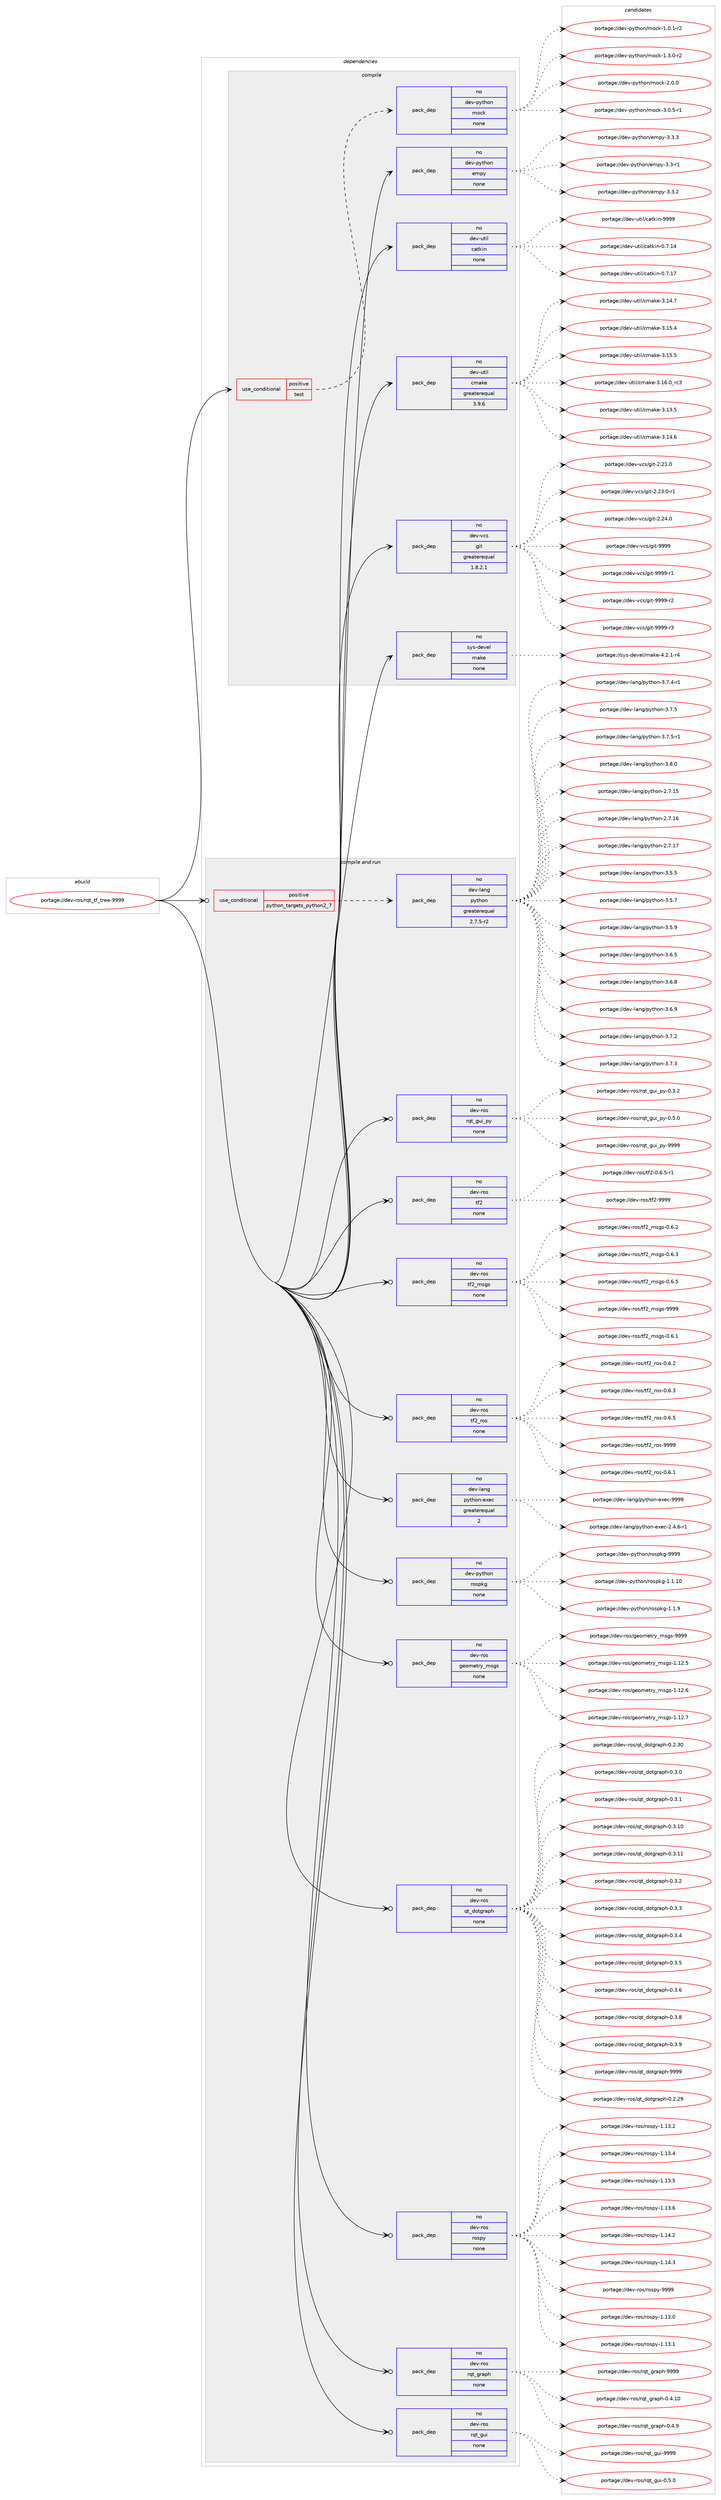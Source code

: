 digraph prolog {

# *************
# Graph options
# *************

newrank=true;
concentrate=true;
compound=true;
graph [rankdir=LR,fontname=Helvetica,fontsize=10,ranksep=1.5];#, ranksep=2.5, nodesep=0.2];
edge  [arrowhead=vee];
node  [fontname=Helvetica,fontsize=10];

# **********
# The ebuild
# **********

subgraph cluster_leftcol {
color=gray;
rank=same;
label=<<i>ebuild</i>>;
id [label="portage://dev-ros/rqt_tf_tree-9999", color=red, width=4, href="../dev-ros/rqt_tf_tree-9999.svg"];
}

# ****************
# The dependencies
# ****************

subgraph cluster_midcol {
color=gray;
label=<<i>dependencies</i>>;
subgraph cluster_compile {
fillcolor="#eeeeee";
style=filled;
label=<<i>compile</i>>;
subgraph cond44649 {
dependency201474 [label=<<TABLE BORDER="0" CELLBORDER="1" CELLSPACING="0" CELLPADDING="4"><TR><TD ROWSPAN="3" CELLPADDING="10">use_conditional</TD></TR><TR><TD>positive</TD></TR><TR><TD>test</TD></TR></TABLE>>, shape=none, color=red];
subgraph pack153397 {
dependency201475 [label=<<TABLE BORDER="0" CELLBORDER="1" CELLSPACING="0" CELLPADDING="4" WIDTH="220"><TR><TD ROWSPAN="6" CELLPADDING="30">pack_dep</TD></TR><TR><TD WIDTH="110">no</TD></TR><TR><TD>dev-python</TD></TR><TR><TD>mock</TD></TR><TR><TD>none</TD></TR><TR><TD></TD></TR></TABLE>>, shape=none, color=blue];
}
dependency201474:e -> dependency201475:w [weight=20,style="dashed",arrowhead="vee"];
}
id:e -> dependency201474:w [weight=20,style="solid",arrowhead="vee"];
subgraph pack153398 {
dependency201476 [label=<<TABLE BORDER="0" CELLBORDER="1" CELLSPACING="0" CELLPADDING="4" WIDTH="220"><TR><TD ROWSPAN="6" CELLPADDING="30">pack_dep</TD></TR><TR><TD WIDTH="110">no</TD></TR><TR><TD>dev-python</TD></TR><TR><TD>empy</TD></TR><TR><TD>none</TD></TR><TR><TD></TD></TR></TABLE>>, shape=none, color=blue];
}
id:e -> dependency201476:w [weight=20,style="solid",arrowhead="vee"];
subgraph pack153399 {
dependency201477 [label=<<TABLE BORDER="0" CELLBORDER="1" CELLSPACING="0" CELLPADDING="4" WIDTH="220"><TR><TD ROWSPAN="6" CELLPADDING="30">pack_dep</TD></TR><TR><TD WIDTH="110">no</TD></TR><TR><TD>dev-util</TD></TR><TR><TD>catkin</TD></TR><TR><TD>none</TD></TR><TR><TD></TD></TR></TABLE>>, shape=none, color=blue];
}
id:e -> dependency201477:w [weight=20,style="solid",arrowhead="vee"];
subgraph pack153400 {
dependency201478 [label=<<TABLE BORDER="0" CELLBORDER="1" CELLSPACING="0" CELLPADDING="4" WIDTH="220"><TR><TD ROWSPAN="6" CELLPADDING="30">pack_dep</TD></TR><TR><TD WIDTH="110">no</TD></TR><TR><TD>dev-util</TD></TR><TR><TD>cmake</TD></TR><TR><TD>greaterequal</TD></TR><TR><TD>3.9.6</TD></TR></TABLE>>, shape=none, color=blue];
}
id:e -> dependency201478:w [weight=20,style="solid",arrowhead="vee"];
subgraph pack153401 {
dependency201479 [label=<<TABLE BORDER="0" CELLBORDER="1" CELLSPACING="0" CELLPADDING="4" WIDTH="220"><TR><TD ROWSPAN="6" CELLPADDING="30">pack_dep</TD></TR><TR><TD WIDTH="110">no</TD></TR><TR><TD>dev-vcs</TD></TR><TR><TD>git</TD></TR><TR><TD>greaterequal</TD></TR><TR><TD>1.8.2.1</TD></TR></TABLE>>, shape=none, color=blue];
}
id:e -> dependency201479:w [weight=20,style="solid",arrowhead="vee"];
subgraph pack153402 {
dependency201480 [label=<<TABLE BORDER="0" CELLBORDER="1" CELLSPACING="0" CELLPADDING="4" WIDTH="220"><TR><TD ROWSPAN="6" CELLPADDING="30">pack_dep</TD></TR><TR><TD WIDTH="110">no</TD></TR><TR><TD>sys-devel</TD></TR><TR><TD>make</TD></TR><TR><TD>none</TD></TR><TR><TD></TD></TR></TABLE>>, shape=none, color=blue];
}
id:e -> dependency201480:w [weight=20,style="solid",arrowhead="vee"];
}
subgraph cluster_compileandrun {
fillcolor="#eeeeee";
style=filled;
label=<<i>compile and run</i>>;
subgraph cond44650 {
dependency201481 [label=<<TABLE BORDER="0" CELLBORDER="1" CELLSPACING="0" CELLPADDING="4"><TR><TD ROWSPAN="3" CELLPADDING="10">use_conditional</TD></TR><TR><TD>positive</TD></TR><TR><TD>python_targets_python2_7</TD></TR></TABLE>>, shape=none, color=red];
subgraph pack153403 {
dependency201482 [label=<<TABLE BORDER="0" CELLBORDER="1" CELLSPACING="0" CELLPADDING="4" WIDTH="220"><TR><TD ROWSPAN="6" CELLPADDING="30">pack_dep</TD></TR><TR><TD WIDTH="110">no</TD></TR><TR><TD>dev-lang</TD></TR><TR><TD>python</TD></TR><TR><TD>greaterequal</TD></TR><TR><TD>2.7.5-r2</TD></TR></TABLE>>, shape=none, color=blue];
}
dependency201481:e -> dependency201482:w [weight=20,style="dashed",arrowhead="vee"];
}
id:e -> dependency201481:w [weight=20,style="solid",arrowhead="odotvee"];
subgraph pack153404 {
dependency201483 [label=<<TABLE BORDER="0" CELLBORDER="1" CELLSPACING="0" CELLPADDING="4" WIDTH="220"><TR><TD ROWSPAN="6" CELLPADDING="30">pack_dep</TD></TR><TR><TD WIDTH="110">no</TD></TR><TR><TD>dev-lang</TD></TR><TR><TD>python-exec</TD></TR><TR><TD>greaterequal</TD></TR><TR><TD>2</TD></TR></TABLE>>, shape=none, color=blue];
}
id:e -> dependency201483:w [weight=20,style="solid",arrowhead="odotvee"];
subgraph pack153405 {
dependency201484 [label=<<TABLE BORDER="0" CELLBORDER="1" CELLSPACING="0" CELLPADDING="4" WIDTH="220"><TR><TD ROWSPAN="6" CELLPADDING="30">pack_dep</TD></TR><TR><TD WIDTH="110">no</TD></TR><TR><TD>dev-python</TD></TR><TR><TD>rospkg</TD></TR><TR><TD>none</TD></TR><TR><TD></TD></TR></TABLE>>, shape=none, color=blue];
}
id:e -> dependency201484:w [weight=20,style="solid",arrowhead="odotvee"];
subgraph pack153406 {
dependency201485 [label=<<TABLE BORDER="0" CELLBORDER="1" CELLSPACING="0" CELLPADDING="4" WIDTH="220"><TR><TD ROWSPAN="6" CELLPADDING="30">pack_dep</TD></TR><TR><TD WIDTH="110">no</TD></TR><TR><TD>dev-ros</TD></TR><TR><TD>geometry_msgs</TD></TR><TR><TD>none</TD></TR><TR><TD></TD></TR></TABLE>>, shape=none, color=blue];
}
id:e -> dependency201485:w [weight=20,style="solid",arrowhead="odotvee"];
subgraph pack153407 {
dependency201486 [label=<<TABLE BORDER="0" CELLBORDER="1" CELLSPACING="0" CELLPADDING="4" WIDTH="220"><TR><TD ROWSPAN="6" CELLPADDING="30">pack_dep</TD></TR><TR><TD WIDTH="110">no</TD></TR><TR><TD>dev-ros</TD></TR><TR><TD>qt_dotgraph</TD></TR><TR><TD>none</TD></TR><TR><TD></TD></TR></TABLE>>, shape=none, color=blue];
}
id:e -> dependency201486:w [weight=20,style="solid",arrowhead="odotvee"];
subgraph pack153408 {
dependency201487 [label=<<TABLE BORDER="0" CELLBORDER="1" CELLSPACING="0" CELLPADDING="4" WIDTH="220"><TR><TD ROWSPAN="6" CELLPADDING="30">pack_dep</TD></TR><TR><TD WIDTH="110">no</TD></TR><TR><TD>dev-ros</TD></TR><TR><TD>rospy</TD></TR><TR><TD>none</TD></TR><TR><TD></TD></TR></TABLE>>, shape=none, color=blue];
}
id:e -> dependency201487:w [weight=20,style="solid",arrowhead="odotvee"];
subgraph pack153409 {
dependency201488 [label=<<TABLE BORDER="0" CELLBORDER="1" CELLSPACING="0" CELLPADDING="4" WIDTH="220"><TR><TD ROWSPAN="6" CELLPADDING="30">pack_dep</TD></TR><TR><TD WIDTH="110">no</TD></TR><TR><TD>dev-ros</TD></TR><TR><TD>rqt_graph</TD></TR><TR><TD>none</TD></TR><TR><TD></TD></TR></TABLE>>, shape=none, color=blue];
}
id:e -> dependency201488:w [weight=20,style="solid",arrowhead="odotvee"];
subgraph pack153410 {
dependency201489 [label=<<TABLE BORDER="0" CELLBORDER="1" CELLSPACING="0" CELLPADDING="4" WIDTH="220"><TR><TD ROWSPAN="6" CELLPADDING="30">pack_dep</TD></TR><TR><TD WIDTH="110">no</TD></TR><TR><TD>dev-ros</TD></TR><TR><TD>rqt_gui</TD></TR><TR><TD>none</TD></TR><TR><TD></TD></TR></TABLE>>, shape=none, color=blue];
}
id:e -> dependency201489:w [weight=20,style="solid",arrowhead="odotvee"];
subgraph pack153411 {
dependency201490 [label=<<TABLE BORDER="0" CELLBORDER="1" CELLSPACING="0" CELLPADDING="4" WIDTH="220"><TR><TD ROWSPAN="6" CELLPADDING="30">pack_dep</TD></TR><TR><TD WIDTH="110">no</TD></TR><TR><TD>dev-ros</TD></TR><TR><TD>rqt_gui_py</TD></TR><TR><TD>none</TD></TR><TR><TD></TD></TR></TABLE>>, shape=none, color=blue];
}
id:e -> dependency201490:w [weight=20,style="solid",arrowhead="odotvee"];
subgraph pack153412 {
dependency201491 [label=<<TABLE BORDER="0" CELLBORDER="1" CELLSPACING="0" CELLPADDING="4" WIDTH="220"><TR><TD ROWSPAN="6" CELLPADDING="30">pack_dep</TD></TR><TR><TD WIDTH="110">no</TD></TR><TR><TD>dev-ros</TD></TR><TR><TD>tf2</TD></TR><TR><TD>none</TD></TR><TR><TD></TD></TR></TABLE>>, shape=none, color=blue];
}
id:e -> dependency201491:w [weight=20,style="solid",arrowhead="odotvee"];
subgraph pack153413 {
dependency201492 [label=<<TABLE BORDER="0" CELLBORDER="1" CELLSPACING="0" CELLPADDING="4" WIDTH="220"><TR><TD ROWSPAN="6" CELLPADDING="30">pack_dep</TD></TR><TR><TD WIDTH="110">no</TD></TR><TR><TD>dev-ros</TD></TR><TR><TD>tf2_msgs</TD></TR><TR><TD>none</TD></TR><TR><TD></TD></TR></TABLE>>, shape=none, color=blue];
}
id:e -> dependency201492:w [weight=20,style="solid",arrowhead="odotvee"];
subgraph pack153414 {
dependency201493 [label=<<TABLE BORDER="0" CELLBORDER="1" CELLSPACING="0" CELLPADDING="4" WIDTH="220"><TR><TD ROWSPAN="6" CELLPADDING="30">pack_dep</TD></TR><TR><TD WIDTH="110">no</TD></TR><TR><TD>dev-ros</TD></TR><TR><TD>tf2_ros</TD></TR><TR><TD>none</TD></TR><TR><TD></TD></TR></TABLE>>, shape=none, color=blue];
}
id:e -> dependency201493:w [weight=20,style="solid",arrowhead="odotvee"];
}
subgraph cluster_run {
fillcolor="#eeeeee";
style=filled;
label=<<i>run</i>>;
}
}

# **************
# The candidates
# **************

subgraph cluster_choices {
rank=same;
color=gray;
label=<<i>candidates</i>>;

subgraph choice153397 {
color=black;
nodesep=1;
choiceportage1001011184511212111610411111047109111991074549464846494511450 [label="portage://dev-python/mock-1.0.1-r2", color=red, width=4,href="../dev-python/mock-1.0.1-r2.svg"];
choiceportage1001011184511212111610411111047109111991074549465146484511450 [label="portage://dev-python/mock-1.3.0-r2", color=red, width=4,href="../dev-python/mock-1.3.0-r2.svg"];
choiceportage100101118451121211161041111104710911199107455046484648 [label="portage://dev-python/mock-2.0.0", color=red, width=4,href="../dev-python/mock-2.0.0.svg"];
choiceportage1001011184511212111610411111047109111991074551464846534511449 [label="portage://dev-python/mock-3.0.5-r1", color=red, width=4,href="../dev-python/mock-3.0.5-r1.svg"];
dependency201475:e -> choiceportage1001011184511212111610411111047109111991074549464846494511450:w [style=dotted,weight="100"];
dependency201475:e -> choiceportage1001011184511212111610411111047109111991074549465146484511450:w [style=dotted,weight="100"];
dependency201475:e -> choiceportage100101118451121211161041111104710911199107455046484648:w [style=dotted,weight="100"];
dependency201475:e -> choiceportage1001011184511212111610411111047109111991074551464846534511449:w [style=dotted,weight="100"];
}
subgraph choice153398 {
color=black;
nodesep=1;
choiceportage1001011184511212111610411111047101109112121455146514511449 [label="portage://dev-python/empy-3.3-r1", color=red, width=4,href="../dev-python/empy-3.3-r1.svg"];
choiceportage1001011184511212111610411111047101109112121455146514650 [label="portage://dev-python/empy-3.3.2", color=red, width=4,href="../dev-python/empy-3.3.2.svg"];
choiceportage1001011184511212111610411111047101109112121455146514651 [label="portage://dev-python/empy-3.3.3", color=red, width=4,href="../dev-python/empy-3.3.3.svg"];
dependency201476:e -> choiceportage1001011184511212111610411111047101109112121455146514511449:w [style=dotted,weight="100"];
dependency201476:e -> choiceportage1001011184511212111610411111047101109112121455146514650:w [style=dotted,weight="100"];
dependency201476:e -> choiceportage1001011184511212111610411111047101109112121455146514651:w [style=dotted,weight="100"];
}
subgraph choice153399 {
color=black;
nodesep=1;
choiceportage1001011184511711610510847999711610710511045484655464952 [label="portage://dev-util/catkin-0.7.14", color=red, width=4,href="../dev-util/catkin-0.7.14.svg"];
choiceportage1001011184511711610510847999711610710511045484655464955 [label="portage://dev-util/catkin-0.7.17", color=red, width=4,href="../dev-util/catkin-0.7.17.svg"];
choiceportage100101118451171161051084799971161071051104557575757 [label="portage://dev-util/catkin-9999", color=red, width=4,href="../dev-util/catkin-9999.svg"];
dependency201477:e -> choiceportage1001011184511711610510847999711610710511045484655464952:w [style=dotted,weight="100"];
dependency201477:e -> choiceportage1001011184511711610510847999711610710511045484655464955:w [style=dotted,weight="100"];
dependency201477:e -> choiceportage100101118451171161051084799971161071051104557575757:w [style=dotted,weight="100"];
}
subgraph choice153400 {
color=black;
nodesep=1;
choiceportage1001011184511711610510847991099710710145514649514653 [label="portage://dev-util/cmake-3.13.5", color=red, width=4,href="../dev-util/cmake-3.13.5.svg"];
choiceportage1001011184511711610510847991099710710145514649524654 [label="portage://dev-util/cmake-3.14.6", color=red, width=4,href="../dev-util/cmake-3.14.6.svg"];
choiceportage1001011184511711610510847991099710710145514649524655 [label="portage://dev-util/cmake-3.14.7", color=red, width=4,href="../dev-util/cmake-3.14.7.svg"];
choiceportage1001011184511711610510847991099710710145514649534652 [label="portage://dev-util/cmake-3.15.4", color=red, width=4,href="../dev-util/cmake-3.15.4.svg"];
choiceportage1001011184511711610510847991099710710145514649534653 [label="portage://dev-util/cmake-3.15.5", color=red, width=4,href="../dev-util/cmake-3.15.5.svg"];
choiceportage1001011184511711610510847991099710710145514649544648951149951 [label="portage://dev-util/cmake-3.16.0_rc3", color=red, width=4,href="../dev-util/cmake-3.16.0_rc3.svg"];
dependency201478:e -> choiceportage1001011184511711610510847991099710710145514649514653:w [style=dotted,weight="100"];
dependency201478:e -> choiceportage1001011184511711610510847991099710710145514649524654:w [style=dotted,weight="100"];
dependency201478:e -> choiceportage1001011184511711610510847991099710710145514649524655:w [style=dotted,weight="100"];
dependency201478:e -> choiceportage1001011184511711610510847991099710710145514649534652:w [style=dotted,weight="100"];
dependency201478:e -> choiceportage1001011184511711610510847991099710710145514649534653:w [style=dotted,weight="100"];
dependency201478:e -> choiceportage1001011184511711610510847991099710710145514649544648951149951:w [style=dotted,weight="100"];
}
subgraph choice153401 {
color=black;
nodesep=1;
choiceportage10010111845118991154710310511645504650494648 [label="portage://dev-vcs/git-2.21.0", color=red, width=4,href="../dev-vcs/git-2.21.0.svg"];
choiceportage100101118451189911547103105116455046505146484511449 [label="portage://dev-vcs/git-2.23.0-r1", color=red, width=4,href="../dev-vcs/git-2.23.0-r1.svg"];
choiceportage10010111845118991154710310511645504650524648 [label="portage://dev-vcs/git-2.24.0", color=red, width=4,href="../dev-vcs/git-2.24.0.svg"];
choiceportage1001011184511899115471031051164557575757 [label="portage://dev-vcs/git-9999", color=red, width=4,href="../dev-vcs/git-9999.svg"];
choiceportage10010111845118991154710310511645575757574511449 [label="portage://dev-vcs/git-9999-r1", color=red, width=4,href="../dev-vcs/git-9999-r1.svg"];
choiceportage10010111845118991154710310511645575757574511450 [label="portage://dev-vcs/git-9999-r2", color=red, width=4,href="../dev-vcs/git-9999-r2.svg"];
choiceportage10010111845118991154710310511645575757574511451 [label="portage://dev-vcs/git-9999-r3", color=red, width=4,href="../dev-vcs/git-9999-r3.svg"];
dependency201479:e -> choiceportage10010111845118991154710310511645504650494648:w [style=dotted,weight="100"];
dependency201479:e -> choiceportage100101118451189911547103105116455046505146484511449:w [style=dotted,weight="100"];
dependency201479:e -> choiceportage10010111845118991154710310511645504650524648:w [style=dotted,weight="100"];
dependency201479:e -> choiceportage1001011184511899115471031051164557575757:w [style=dotted,weight="100"];
dependency201479:e -> choiceportage10010111845118991154710310511645575757574511449:w [style=dotted,weight="100"];
dependency201479:e -> choiceportage10010111845118991154710310511645575757574511450:w [style=dotted,weight="100"];
dependency201479:e -> choiceportage10010111845118991154710310511645575757574511451:w [style=dotted,weight="100"];
}
subgraph choice153402 {
color=black;
nodesep=1;
choiceportage1151211154510010111810110847109971071014552465046494511452 [label="portage://sys-devel/make-4.2.1-r4", color=red, width=4,href="../sys-devel/make-4.2.1-r4.svg"];
dependency201480:e -> choiceportage1151211154510010111810110847109971071014552465046494511452:w [style=dotted,weight="100"];
}
subgraph choice153403 {
color=black;
nodesep=1;
choiceportage10010111845108971101034711212111610411111045504655464953 [label="portage://dev-lang/python-2.7.15", color=red, width=4,href="../dev-lang/python-2.7.15.svg"];
choiceportage10010111845108971101034711212111610411111045504655464954 [label="portage://dev-lang/python-2.7.16", color=red, width=4,href="../dev-lang/python-2.7.16.svg"];
choiceportage10010111845108971101034711212111610411111045504655464955 [label="portage://dev-lang/python-2.7.17", color=red, width=4,href="../dev-lang/python-2.7.17.svg"];
choiceportage100101118451089711010347112121116104111110455146534653 [label="portage://dev-lang/python-3.5.5", color=red, width=4,href="../dev-lang/python-3.5.5.svg"];
choiceportage100101118451089711010347112121116104111110455146534655 [label="portage://dev-lang/python-3.5.7", color=red, width=4,href="../dev-lang/python-3.5.7.svg"];
choiceportage100101118451089711010347112121116104111110455146534657 [label="portage://dev-lang/python-3.5.9", color=red, width=4,href="../dev-lang/python-3.5.9.svg"];
choiceportage100101118451089711010347112121116104111110455146544653 [label="portage://dev-lang/python-3.6.5", color=red, width=4,href="../dev-lang/python-3.6.5.svg"];
choiceportage100101118451089711010347112121116104111110455146544656 [label="portage://dev-lang/python-3.6.8", color=red, width=4,href="../dev-lang/python-3.6.8.svg"];
choiceportage100101118451089711010347112121116104111110455146544657 [label="portage://dev-lang/python-3.6.9", color=red, width=4,href="../dev-lang/python-3.6.9.svg"];
choiceportage100101118451089711010347112121116104111110455146554650 [label="portage://dev-lang/python-3.7.2", color=red, width=4,href="../dev-lang/python-3.7.2.svg"];
choiceportage100101118451089711010347112121116104111110455146554651 [label="portage://dev-lang/python-3.7.3", color=red, width=4,href="../dev-lang/python-3.7.3.svg"];
choiceportage1001011184510897110103471121211161041111104551465546524511449 [label="portage://dev-lang/python-3.7.4-r1", color=red, width=4,href="../dev-lang/python-3.7.4-r1.svg"];
choiceportage100101118451089711010347112121116104111110455146554653 [label="portage://dev-lang/python-3.7.5", color=red, width=4,href="../dev-lang/python-3.7.5.svg"];
choiceportage1001011184510897110103471121211161041111104551465546534511449 [label="portage://dev-lang/python-3.7.5-r1", color=red, width=4,href="../dev-lang/python-3.7.5-r1.svg"];
choiceportage100101118451089711010347112121116104111110455146564648 [label="portage://dev-lang/python-3.8.0", color=red, width=4,href="../dev-lang/python-3.8.0.svg"];
dependency201482:e -> choiceportage10010111845108971101034711212111610411111045504655464953:w [style=dotted,weight="100"];
dependency201482:e -> choiceportage10010111845108971101034711212111610411111045504655464954:w [style=dotted,weight="100"];
dependency201482:e -> choiceportage10010111845108971101034711212111610411111045504655464955:w [style=dotted,weight="100"];
dependency201482:e -> choiceportage100101118451089711010347112121116104111110455146534653:w [style=dotted,weight="100"];
dependency201482:e -> choiceportage100101118451089711010347112121116104111110455146534655:w [style=dotted,weight="100"];
dependency201482:e -> choiceportage100101118451089711010347112121116104111110455146534657:w [style=dotted,weight="100"];
dependency201482:e -> choiceportage100101118451089711010347112121116104111110455146544653:w [style=dotted,weight="100"];
dependency201482:e -> choiceportage100101118451089711010347112121116104111110455146544656:w [style=dotted,weight="100"];
dependency201482:e -> choiceportage100101118451089711010347112121116104111110455146544657:w [style=dotted,weight="100"];
dependency201482:e -> choiceportage100101118451089711010347112121116104111110455146554650:w [style=dotted,weight="100"];
dependency201482:e -> choiceportage100101118451089711010347112121116104111110455146554651:w [style=dotted,weight="100"];
dependency201482:e -> choiceportage1001011184510897110103471121211161041111104551465546524511449:w [style=dotted,weight="100"];
dependency201482:e -> choiceportage100101118451089711010347112121116104111110455146554653:w [style=dotted,weight="100"];
dependency201482:e -> choiceportage1001011184510897110103471121211161041111104551465546534511449:w [style=dotted,weight="100"];
dependency201482:e -> choiceportage100101118451089711010347112121116104111110455146564648:w [style=dotted,weight="100"];
}
subgraph choice153404 {
color=black;
nodesep=1;
choiceportage10010111845108971101034711212111610411111045101120101994550465246544511449 [label="portage://dev-lang/python-exec-2.4.6-r1", color=red, width=4,href="../dev-lang/python-exec-2.4.6-r1.svg"];
choiceportage10010111845108971101034711212111610411111045101120101994557575757 [label="portage://dev-lang/python-exec-9999", color=red, width=4,href="../dev-lang/python-exec-9999.svg"];
dependency201483:e -> choiceportage10010111845108971101034711212111610411111045101120101994550465246544511449:w [style=dotted,weight="100"];
dependency201483:e -> choiceportage10010111845108971101034711212111610411111045101120101994557575757:w [style=dotted,weight="100"];
}
subgraph choice153405 {
color=black;
nodesep=1;
choiceportage100101118451121211161041111104711411111511210710345494649464948 [label="portage://dev-python/rospkg-1.1.10", color=red, width=4,href="../dev-python/rospkg-1.1.10.svg"];
choiceportage1001011184511212111610411111047114111115112107103454946494657 [label="portage://dev-python/rospkg-1.1.9", color=red, width=4,href="../dev-python/rospkg-1.1.9.svg"];
choiceportage10010111845112121116104111110471141111151121071034557575757 [label="portage://dev-python/rospkg-9999", color=red, width=4,href="../dev-python/rospkg-9999.svg"];
dependency201484:e -> choiceportage100101118451121211161041111104711411111511210710345494649464948:w [style=dotted,weight="100"];
dependency201484:e -> choiceportage1001011184511212111610411111047114111115112107103454946494657:w [style=dotted,weight="100"];
dependency201484:e -> choiceportage10010111845112121116104111110471141111151121071034557575757:w [style=dotted,weight="100"];
}
subgraph choice153406 {
color=black;
nodesep=1;
choiceportage10010111845114111115471031011111091011161141219510911510311545494649504653 [label="portage://dev-ros/geometry_msgs-1.12.5", color=red, width=4,href="../dev-ros/geometry_msgs-1.12.5.svg"];
choiceportage10010111845114111115471031011111091011161141219510911510311545494649504654 [label="portage://dev-ros/geometry_msgs-1.12.6", color=red, width=4,href="../dev-ros/geometry_msgs-1.12.6.svg"];
choiceportage10010111845114111115471031011111091011161141219510911510311545494649504655 [label="portage://dev-ros/geometry_msgs-1.12.7", color=red, width=4,href="../dev-ros/geometry_msgs-1.12.7.svg"];
choiceportage1001011184511411111547103101111109101116114121951091151031154557575757 [label="portage://dev-ros/geometry_msgs-9999", color=red, width=4,href="../dev-ros/geometry_msgs-9999.svg"];
dependency201485:e -> choiceportage10010111845114111115471031011111091011161141219510911510311545494649504653:w [style=dotted,weight="100"];
dependency201485:e -> choiceportage10010111845114111115471031011111091011161141219510911510311545494649504654:w [style=dotted,weight="100"];
dependency201485:e -> choiceportage10010111845114111115471031011111091011161141219510911510311545494649504655:w [style=dotted,weight="100"];
dependency201485:e -> choiceportage1001011184511411111547103101111109101116114121951091151031154557575757:w [style=dotted,weight="100"];
}
subgraph choice153407 {
color=black;
nodesep=1;
choiceportage1001011184511411111547113116951001111161031149711210445484650465057 [label="portage://dev-ros/qt_dotgraph-0.2.29", color=red, width=4,href="../dev-ros/qt_dotgraph-0.2.29.svg"];
choiceportage1001011184511411111547113116951001111161031149711210445484650465148 [label="portage://dev-ros/qt_dotgraph-0.2.30", color=red, width=4,href="../dev-ros/qt_dotgraph-0.2.30.svg"];
choiceportage10010111845114111115471131169510011111610311497112104454846514648 [label="portage://dev-ros/qt_dotgraph-0.3.0", color=red, width=4,href="../dev-ros/qt_dotgraph-0.3.0.svg"];
choiceportage10010111845114111115471131169510011111610311497112104454846514649 [label="portage://dev-ros/qt_dotgraph-0.3.1", color=red, width=4,href="../dev-ros/qt_dotgraph-0.3.1.svg"];
choiceportage1001011184511411111547113116951001111161031149711210445484651464948 [label="portage://dev-ros/qt_dotgraph-0.3.10", color=red, width=4,href="../dev-ros/qt_dotgraph-0.3.10.svg"];
choiceportage1001011184511411111547113116951001111161031149711210445484651464949 [label="portage://dev-ros/qt_dotgraph-0.3.11", color=red, width=4,href="../dev-ros/qt_dotgraph-0.3.11.svg"];
choiceportage10010111845114111115471131169510011111610311497112104454846514650 [label="portage://dev-ros/qt_dotgraph-0.3.2", color=red, width=4,href="../dev-ros/qt_dotgraph-0.3.2.svg"];
choiceportage10010111845114111115471131169510011111610311497112104454846514651 [label="portage://dev-ros/qt_dotgraph-0.3.3", color=red, width=4,href="../dev-ros/qt_dotgraph-0.3.3.svg"];
choiceportage10010111845114111115471131169510011111610311497112104454846514652 [label="portage://dev-ros/qt_dotgraph-0.3.4", color=red, width=4,href="../dev-ros/qt_dotgraph-0.3.4.svg"];
choiceportage10010111845114111115471131169510011111610311497112104454846514653 [label="portage://dev-ros/qt_dotgraph-0.3.5", color=red, width=4,href="../dev-ros/qt_dotgraph-0.3.5.svg"];
choiceportage10010111845114111115471131169510011111610311497112104454846514654 [label="portage://dev-ros/qt_dotgraph-0.3.6", color=red, width=4,href="../dev-ros/qt_dotgraph-0.3.6.svg"];
choiceportage10010111845114111115471131169510011111610311497112104454846514656 [label="portage://dev-ros/qt_dotgraph-0.3.8", color=red, width=4,href="../dev-ros/qt_dotgraph-0.3.8.svg"];
choiceportage10010111845114111115471131169510011111610311497112104454846514657 [label="portage://dev-ros/qt_dotgraph-0.3.9", color=red, width=4,href="../dev-ros/qt_dotgraph-0.3.9.svg"];
choiceportage100101118451141111154711311695100111116103114971121044557575757 [label="portage://dev-ros/qt_dotgraph-9999", color=red, width=4,href="../dev-ros/qt_dotgraph-9999.svg"];
dependency201486:e -> choiceportage1001011184511411111547113116951001111161031149711210445484650465057:w [style=dotted,weight="100"];
dependency201486:e -> choiceportage1001011184511411111547113116951001111161031149711210445484650465148:w [style=dotted,weight="100"];
dependency201486:e -> choiceportage10010111845114111115471131169510011111610311497112104454846514648:w [style=dotted,weight="100"];
dependency201486:e -> choiceportage10010111845114111115471131169510011111610311497112104454846514649:w [style=dotted,weight="100"];
dependency201486:e -> choiceportage1001011184511411111547113116951001111161031149711210445484651464948:w [style=dotted,weight="100"];
dependency201486:e -> choiceportage1001011184511411111547113116951001111161031149711210445484651464949:w [style=dotted,weight="100"];
dependency201486:e -> choiceportage10010111845114111115471131169510011111610311497112104454846514650:w [style=dotted,weight="100"];
dependency201486:e -> choiceportage10010111845114111115471131169510011111610311497112104454846514651:w [style=dotted,weight="100"];
dependency201486:e -> choiceportage10010111845114111115471131169510011111610311497112104454846514652:w [style=dotted,weight="100"];
dependency201486:e -> choiceportage10010111845114111115471131169510011111610311497112104454846514653:w [style=dotted,weight="100"];
dependency201486:e -> choiceportage10010111845114111115471131169510011111610311497112104454846514654:w [style=dotted,weight="100"];
dependency201486:e -> choiceportage10010111845114111115471131169510011111610311497112104454846514656:w [style=dotted,weight="100"];
dependency201486:e -> choiceportage10010111845114111115471131169510011111610311497112104454846514657:w [style=dotted,weight="100"];
dependency201486:e -> choiceportage100101118451141111154711311695100111116103114971121044557575757:w [style=dotted,weight="100"];
}
subgraph choice153408 {
color=black;
nodesep=1;
choiceportage100101118451141111154711411111511212145494649514648 [label="portage://dev-ros/rospy-1.13.0", color=red, width=4,href="../dev-ros/rospy-1.13.0.svg"];
choiceportage100101118451141111154711411111511212145494649514649 [label="portage://dev-ros/rospy-1.13.1", color=red, width=4,href="../dev-ros/rospy-1.13.1.svg"];
choiceportage100101118451141111154711411111511212145494649514650 [label="portage://dev-ros/rospy-1.13.2", color=red, width=4,href="../dev-ros/rospy-1.13.2.svg"];
choiceportage100101118451141111154711411111511212145494649514652 [label="portage://dev-ros/rospy-1.13.4", color=red, width=4,href="../dev-ros/rospy-1.13.4.svg"];
choiceportage100101118451141111154711411111511212145494649514653 [label="portage://dev-ros/rospy-1.13.5", color=red, width=4,href="../dev-ros/rospy-1.13.5.svg"];
choiceportage100101118451141111154711411111511212145494649514654 [label="portage://dev-ros/rospy-1.13.6", color=red, width=4,href="../dev-ros/rospy-1.13.6.svg"];
choiceportage100101118451141111154711411111511212145494649524650 [label="portage://dev-ros/rospy-1.14.2", color=red, width=4,href="../dev-ros/rospy-1.14.2.svg"];
choiceportage100101118451141111154711411111511212145494649524651 [label="portage://dev-ros/rospy-1.14.3", color=red, width=4,href="../dev-ros/rospy-1.14.3.svg"];
choiceportage10010111845114111115471141111151121214557575757 [label="portage://dev-ros/rospy-9999", color=red, width=4,href="../dev-ros/rospy-9999.svg"];
dependency201487:e -> choiceportage100101118451141111154711411111511212145494649514648:w [style=dotted,weight="100"];
dependency201487:e -> choiceportage100101118451141111154711411111511212145494649514649:w [style=dotted,weight="100"];
dependency201487:e -> choiceportage100101118451141111154711411111511212145494649514650:w [style=dotted,weight="100"];
dependency201487:e -> choiceportage100101118451141111154711411111511212145494649514652:w [style=dotted,weight="100"];
dependency201487:e -> choiceportage100101118451141111154711411111511212145494649514653:w [style=dotted,weight="100"];
dependency201487:e -> choiceportage100101118451141111154711411111511212145494649514654:w [style=dotted,weight="100"];
dependency201487:e -> choiceportage100101118451141111154711411111511212145494649524650:w [style=dotted,weight="100"];
dependency201487:e -> choiceportage100101118451141111154711411111511212145494649524651:w [style=dotted,weight="100"];
dependency201487:e -> choiceportage10010111845114111115471141111151121214557575757:w [style=dotted,weight="100"];
}
subgraph choice153409 {
color=black;
nodesep=1;
choiceportage1001011184511411111547114113116951031149711210445484652464948 [label="portage://dev-ros/rqt_graph-0.4.10", color=red, width=4,href="../dev-ros/rqt_graph-0.4.10.svg"];
choiceportage10010111845114111115471141131169510311497112104454846524657 [label="portage://dev-ros/rqt_graph-0.4.9", color=red, width=4,href="../dev-ros/rqt_graph-0.4.9.svg"];
choiceportage100101118451141111154711411311695103114971121044557575757 [label="portage://dev-ros/rqt_graph-9999", color=red, width=4,href="../dev-ros/rqt_graph-9999.svg"];
dependency201488:e -> choiceportage1001011184511411111547114113116951031149711210445484652464948:w [style=dotted,weight="100"];
dependency201488:e -> choiceportage10010111845114111115471141131169510311497112104454846524657:w [style=dotted,weight="100"];
dependency201488:e -> choiceportage100101118451141111154711411311695103114971121044557575757:w [style=dotted,weight="100"];
}
subgraph choice153410 {
color=black;
nodesep=1;
choiceportage100101118451141111154711411311695103117105454846534648 [label="portage://dev-ros/rqt_gui-0.5.0", color=red, width=4,href="../dev-ros/rqt_gui-0.5.0.svg"];
choiceportage1001011184511411111547114113116951031171054557575757 [label="portage://dev-ros/rqt_gui-9999", color=red, width=4,href="../dev-ros/rqt_gui-9999.svg"];
dependency201489:e -> choiceportage100101118451141111154711411311695103117105454846534648:w [style=dotted,weight="100"];
dependency201489:e -> choiceportage1001011184511411111547114113116951031171054557575757:w [style=dotted,weight="100"];
}
subgraph choice153411 {
color=black;
nodesep=1;
choiceportage10010111845114111115471141131169510311710595112121454846514650 [label="portage://dev-ros/rqt_gui_py-0.3.2", color=red, width=4,href="../dev-ros/rqt_gui_py-0.3.2.svg"];
choiceportage10010111845114111115471141131169510311710595112121454846534648 [label="portage://dev-ros/rqt_gui_py-0.5.0", color=red, width=4,href="../dev-ros/rqt_gui_py-0.5.0.svg"];
choiceportage100101118451141111154711411311695103117105951121214557575757 [label="portage://dev-ros/rqt_gui_py-9999", color=red, width=4,href="../dev-ros/rqt_gui_py-9999.svg"];
dependency201490:e -> choiceportage10010111845114111115471141131169510311710595112121454846514650:w [style=dotted,weight="100"];
dependency201490:e -> choiceportage10010111845114111115471141131169510311710595112121454846534648:w [style=dotted,weight="100"];
dependency201490:e -> choiceportage100101118451141111154711411311695103117105951121214557575757:w [style=dotted,weight="100"];
}
subgraph choice153412 {
color=black;
nodesep=1;
choiceportage1001011184511411111547116102504548465446534511449 [label="portage://dev-ros/tf2-0.6.5-r1", color=red, width=4,href="../dev-ros/tf2-0.6.5-r1.svg"];
choiceportage1001011184511411111547116102504557575757 [label="portage://dev-ros/tf2-9999", color=red, width=4,href="../dev-ros/tf2-9999.svg"];
dependency201491:e -> choiceportage1001011184511411111547116102504548465446534511449:w [style=dotted,weight="100"];
dependency201491:e -> choiceportage1001011184511411111547116102504557575757:w [style=dotted,weight="100"];
}
subgraph choice153413 {
color=black;
nodesep=1;
choiceportage10010111845114111115471161025095109115103115454846544649 [label="portage://dev-ros/tf2_msgs-0.6.1", color=red, width=4,href="../dev-ros/tf2_msgs-0.6.1.svg"];
choiceportage10010111845114111115471161025095109115103115454846544650 [label="portage://dev-ros/tf2_msgs-0.6.2", color=red, width=4,href="../dev-ros/tf2_msgs-0.6.2.svg"];
choiceportage10010111845114111115471161025095109115103115454846544651 [label="portage://dev-ros/tf2_msgs-0.6.3", color=red, width=4,href="../dev-ros/tf2_msgs-0.6.3.svg"];
choiceportage10010111845114111115471161025095109115103115454846544653 [label="portage://dev-ros/tf2_msgs-0.6.5", color=red, width=4,href="../dev-ros/tf2_msgs-0.6.5.svg"];
choiceportage100101118451141111154711610250951091151031154557575757 [label="portage://dev-ros/tf2_msgs-9999", color=red, width=4,href="../dev-ros/tf2_msgs-9999.svg"];
dependency201492:e -> choiceportage10010111845114111115471161025095109115103115454846544649:w [style=dotted,weight="100"];
dependency201492:e -> choiceportage10010111845114111115471161025095109115103115454846544650:w [style=dotted,weight="100"];
dependency201492:e -> choiceportage10010111845114111115471161025095109115103115454846544651:w [style=dotted,weight="100"];
dependency201492:e -> choiceportage10010111845114111115471161025095109115103115454846544653:w [style=dotted,weight="100"];
dependency201492:e -> choiceportage100101118451141111154711610250951091151031154557575757:w [style=dotted,weight="100"];
}
subgraph choice153414 {
color=black;
nodesep=1;
choiceportage10010111845114111115471161025095114111115454846544649 [label="portage://dev-ros/tf2_ros-0.6.1", color=red, width=4,href="../dev-ros/tf2_ros-0.6.1.svg"];
choiceportage10010111845114111115471161025095114111115454846544650 [label="portage://dev-ros/tf2_ros-0.6.2", color=red, width=4,href="../dev-ros/tf2_ros-0.6.2.svg"];
choiceportage10010111845114111115471161025095114111115454846544651 [label="portage://dev-ros/tf2_ros-0.6.3", color=red, width=4,href="../dev-ros/tf2_ros-0.6.3.svg"];
choiceportage10010111845114111115471161025095114111115454846544653 [label="portage://dev-ros/tf2_ros-0.6.5", color=red, width=4,href="../dev-ros/tf2_ros-0.6.5.svg"];
choiceportage100101118451141111154711610250951141111154557575757 [label="portage://dev-ros/tf2_ros-9999", color=red, width=4,href="../dev-ros/tf2_ros-9999.svg"];
dependency201493:e -> choiceportage10010111845114111115471161025095114111115454846544649:w [style=dotted,weight="100"];
dependency201493:e -> choiceportage10010111845114111115471161025095114111115454846544650:w [style=dotted,weight="100"];
dependency201493:e -> choiceportage10010111845114111115471161025095114111115454846544651:w [style=dotted,weight="100"];
dependency201493:e -> choiceportage10010111845114111115471161025095114111115454846544653:w [style=dotted,weight="100"];
dependency201493:e -> choiceportage100101118451141111154711610250951141111154557575757:w [style=dotted,weight="100"];
}
}

}
